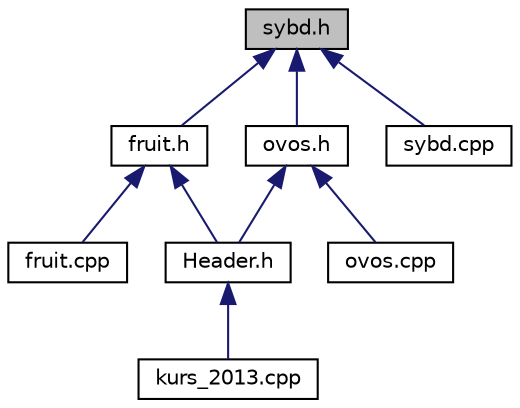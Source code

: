 digraph "sybd.h"
{
  edge [fontname="Helvetica",fontsize="10",labelfontname="Helvetica",labelfontsize="10"];
  node [fontname="Helvetica",fontsize="10",shape=record];
  Node1 [label="sybd.h",height=0.2,width=0.4,color="black", fillcolor="grey75", style="filled" fontcolor="black"];
  Node1 -> Node2 [dir="back",color="midnightblue",fontsize="10",style="solid",fontname="Helvetica"];
  Node2 [label="fruit.h",height=0.2,width=0.4,color="black", fillcolor="white", style="filled",URL="$fruit_8h.html"];
  Node2 -> Node3 [dir="back",color="midnightblue",fontsize="10",style="solid",fontname="Helvetica"];
  Node3 [label="fruit.cpp",height=0.2,width=0.4,color="black", fillcolor="white", style="filled",URL="$fruit_8cpp.html"];
  Node2 -> Node4 [dir="back",color="midnightblue",fontsize="10",style="solid",fontname="Helvetica"];
  Node4 [label="Header.h",height=0.2,width=0.4,color="black", fillcolor="white", style="filled",URL="$_header_8h.html"];
  Node4 -> Node5 [dir="back",color="midnightblue",fontsize="10",style="solid",fontname="Helvetica"];
  Node5 [label="kurs_2013.cpp",height=0.2,width=0.4,color="black", fillcolor="white", style="filled",URL="$kurs__2013_8cpp.html"];
  Node1 -> Node6 [dir="back",color="midnightblue",fontsize="10",style="solid",fontname="Helvetica"];
  Node6 [label="ovos.h",height=0.2,width=0.4,color="black", fillcolor="white", style="filled",URL="$ovos_8h.html"];
  Node6 -> Node4 [dir="back",color="midnightblue",fontsize="10",style="solid",fontname="Helvetica"];
  Node6 -> Node7 [dir="back",color="midnightblue",fontsize="10",style="solid",fontname="Helvetica"];
  Node7 [label="ovos.cpp",height=0.2,width=0.4,color="black", fillcolor="white", style="filled",URL="$ovos_8cpp.html"];
  Node1 -> Node8 [dir="back",color="midnightblue",fontsize="10",style="solid",fontname="Helvetica"];
  Node8 [label="sybd.cpp",height=0.2,width=0.4,color="black", fillcolor="white", style="filled",URL="$sybd_8cpp.html"];
}
